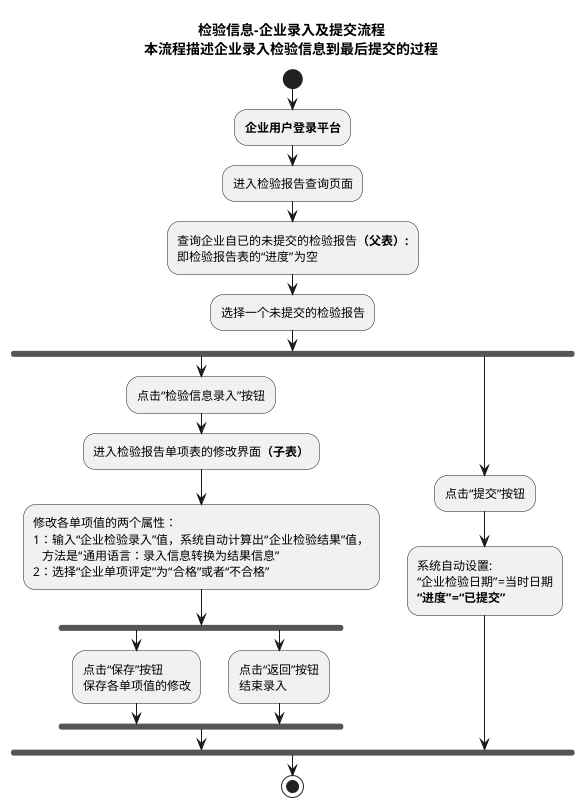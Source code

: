 @startuml
title 检验信息-企业录入及提交流程\n本流程描述企业录入检验信息到最后提交的过程
start
:<b>企业用户登录平台;
:进入检验报告查询页面;
:查询企业自已的未提交的检验报告<b>（父表）:
即检验报告表的“进度”为空;
:选择一个未提交的检验报告;
fork
:点击“检验信息录入”按钮;
:进入检验报告单项表的修改界面<b>（子表）;
:修改各单项值的两个属性：
1：输入“企业检验录入”值，系统自动计算出“企业检验结果”值，
   方法是“通用语言：录入信息转换为结果信息”
2：选择“企业单项评定”为“合格”或者“不合格”;
fork
:点击“保存”按钮
保存各单项值的修改;
fork again
:点击“返回”按钮
结束录入;
end fork
fork again
:点击“提交”按钮;
:系统自动设置:
“企业检验日期”=当时日期
<b>“进度”=“已提交”;
end fork
stop
@enduml